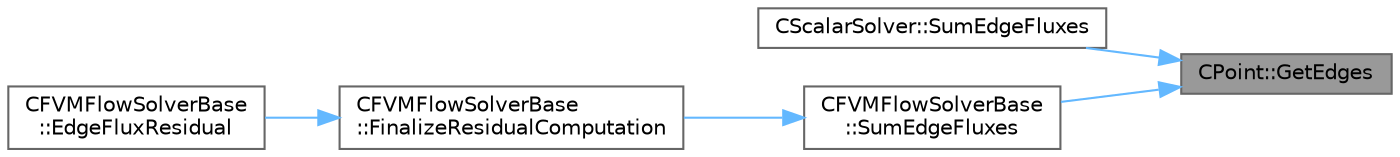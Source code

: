 digraph "CPoint::GetEdges"
{
 // LATEX_PDF_SIZE
  bgcolor="transparent";
  edge [fontname=Helvetica,fontsize=10,labelfontname=Helvetica,labelfontsize=10];
  node [fontname=Helvetica,fontsize=10,shape=box,height=0.2,width=0.4];
  rankdir="RL";
  Node1 [id="Node000001",label="CPoint::GetEdges",height=0.2,width=0.4,color="gray40", fillcolor="grey60", style="filled", fontcolor="black",tooltip="Get inner iterator to loop over neighbor edges."];
  Node1 -> Node2 [id="edge1_Node000001_Node000002",dir="back",color="steelblue1",style="solid",tooltip=" "];
  Node2 [id="Node000002",label="CScalarSolver::SumEdgeFluxes",height=0.2,width=0.4,color="grey40", fillcolor="white", style="filled",URL="$classCScalarSolver.html#a078668ad4041521ea128f0d86be80bf7",tooltip="Sum the edge fluxes for each cell to populate the residual vector, only used on coarse grids."];
  Node1 -> Node3 [id="edge2_Node000001_Node000003",dir="back",color="steelblue1",style="solid",tooltip=" "];
  Node3 [id="Node000003",label="CFVMFlowSolverBase\l::SumEdgeFluxes",height=0.2,width=0.4,color="grey40", fillcolor="white", style="filled",URL="$classCFVMFlowSolverBase.html#abf74474ed8e74a84fb30faba2160494b",tooltip="Sum the edge fluxes for each cell to populate the residual vector, only used on coarse grids."];
  Node3 -> Node4 [id="edge3_Node000003_Node000004",dir="back",color="steelblue1",style="solid",tooltip=" "];
  Node4 [id="Node000004",label="CFVMFlowSolverBase\l::FinalizeResidualComputation",height=0.2,width=0.4,color="grey40", fillcolor="white", style="filled",URL="$classCFVMFlowSolverBase.html#a0cac91b15aa61de657289b114bd796bc",tooltip="Sums edge fluxes (if required) and computes the global error counter."];
  Node4 -> Node5 [id="edge4_Node000004_Node000005",dir="back",color="steelblue1",style="solid",tooltip=" "];
  Node5 [id="Node000005",label="CFVMFlowSolverBase\l::EdgeFluxResidual",height=0.2,width=0.4,color="grey40", fillcolor="white", style="filled",URL="$classCFVMFlowSolverBase.html#a8c19de20d537852775225aa6d201f00f",tooltip="Method to compute convective and viscous residual contribution using vectorized numerics."];
}
